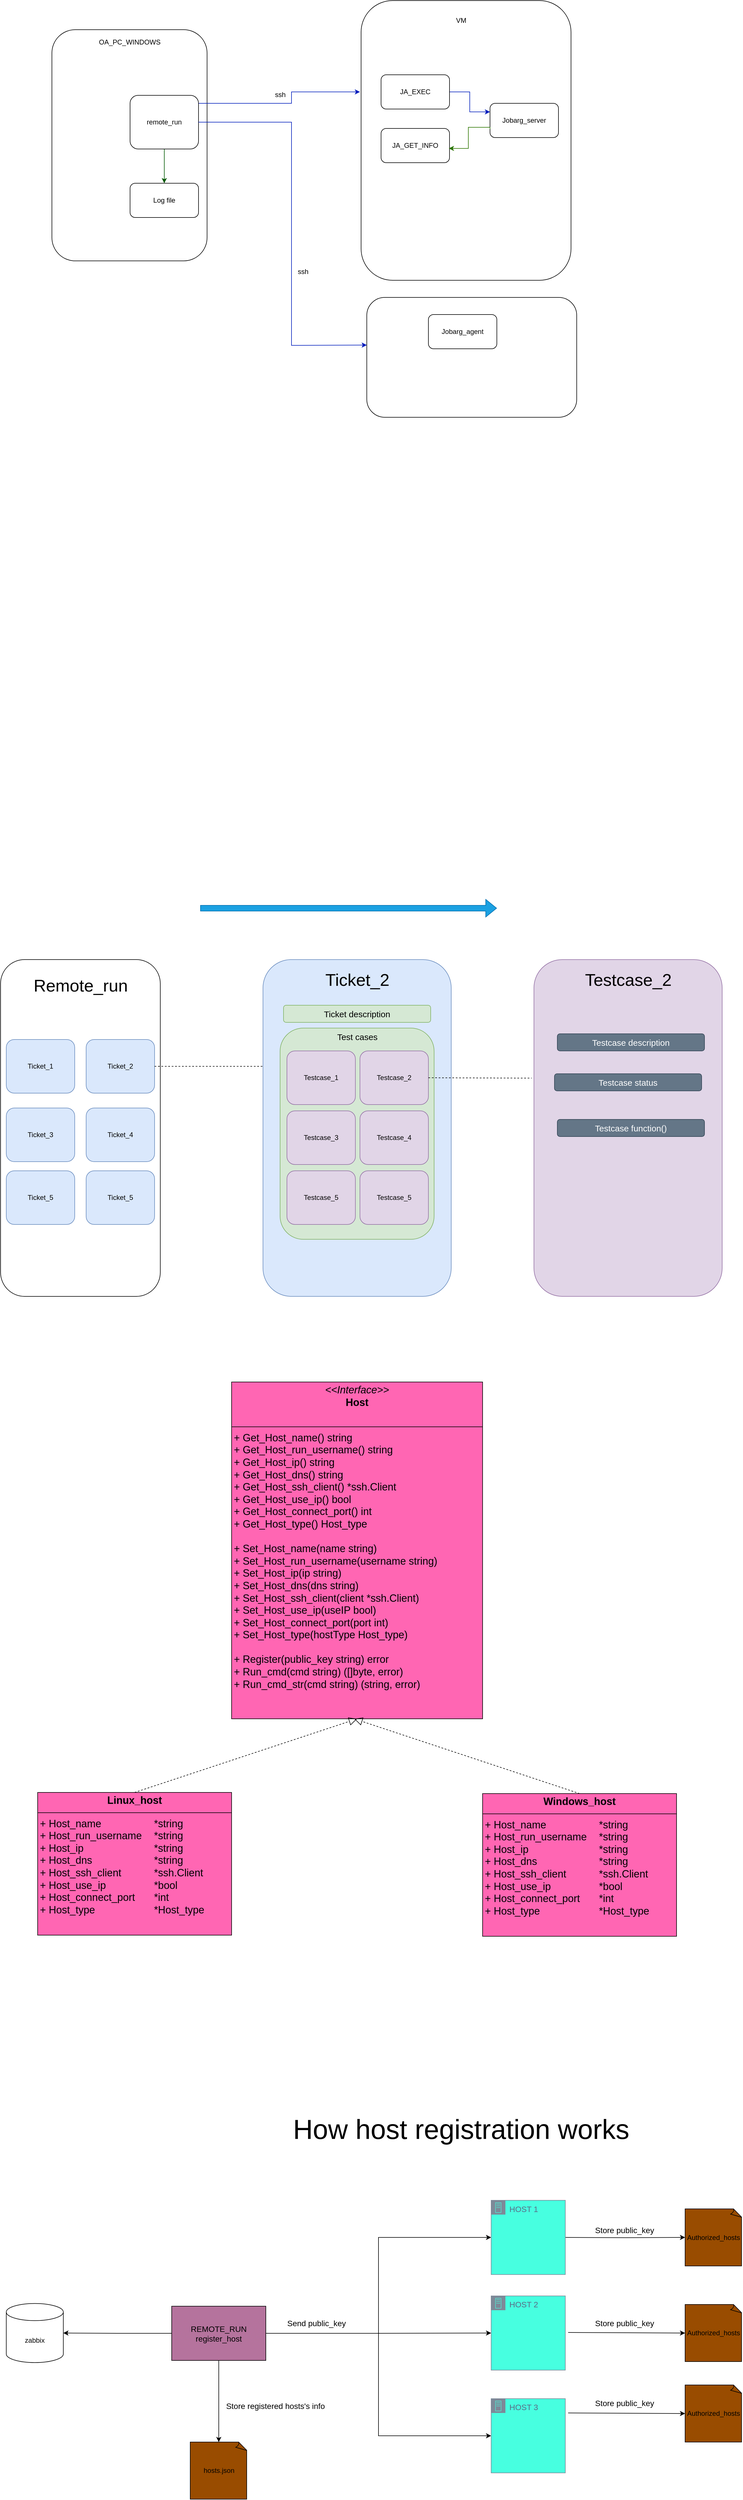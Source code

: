 <mxfile version="26.0.6">
  <diagram name="Page-1" id="TSFPr093VOYMbW9e3bXQ">
    <mxGraphModel dx="2819" dy="2034" grid="1" gridSize="10" guides="1" tooltips="1" connect="1" arrows="1" fold="1" page="1" pageScale="1" pageWidth="850" pageHeight="1100" math="0" shadow="0">
      <root>
        <mxCell id="0" />
        <mxCell id="1" parent="0" />
        <mxCell id="kgA7yNPBa3Pwn43wHURS-11" value="&lt;div align=&quot;center&quot;&gt;&lt;br&gt;&lt;/div&gt;" style="rounded=1;whiteSpace=wrap;html=1;fillColor=#dae8fc;strokeColor=#6c8ebf;" parent="1" vertex="1">
          <mxGeometry x="300" y="1100" width="330" height="590" as="geometry" />
        </mxCell>
        <mxCell id="kgA7yNPBa3Pwn43wHURS-24" value="" style="rounded=1;whiteSpace=wrap;html=1;fillColor=#d5e8d4;strokeColor=#82b366;" parent="1" vertex="1">
          <mxGeometry x="330" y="1220" width="270" height="370" as="geometry" />
        </mxCell>
        <mxCell id="kgA7yNPBa3Pwn43wHURS-1" value="&lt;div align=&quot;center&quot;&gt;&lt;br&gt;&lt;/div&gt;" style="rounded=1;whiteSpace=wrap;html=1;" parent="1" vertex="1">
          <mxGeometry x="-160" y="1100" width="280" height="590" as="geometry" />
        </mxCell>
        <mxCell id="kgA7yNPBa3Pwn43wHURS-2" value="&lt;span style=&quot;font-size: 30px;&quot;&gt;Remote_run&lt;/span&gt;" style="text;html=1;align=center;verticalAlign=middle;resizable=0;points=[];autosize=1;strokeColor=none;fillColor=none;" parent="1" vertex="1">
          <mxGeometry x="-115" y="1120" width="190" height="50" as="geometry" />
        </mxCell>
        <mxCell id="kgA7yNPBa3Pwn43wHURS-4" value="Ticket_1" style="rounded=1;whiteSpace=wrap;html=1;fillColor=#dae8fc;strokeColor=#6c8ebf;" parent="1" vertex="1">
          <mxGeometry x="-150" y="1240" width="120" height="94" as="geometry" />
        </mxCell>
        <mxCell id="kgA7yNPBa3Pwn43wHURS-5" value="Ticket_2" style="rounded=1;whiteSpace=wrap;html=1;fillColor=#dae8fc;strokeColor=#6c8ebf;" parent="1" vertex="1">
          <mxGeometry x="-10" y="1240" width="120" height="94" as="geometry" />
        </mxCell>
        <mxCell id="kgA7yNPBa3Pwn43wHURS-6" value="Ticket_4" style="rounded=1;whiteSpace=wrap;html=1;fillColor=#dae8fc;strokeColor=#6c8ebf;" parent="1" vertex="1">
          <mxGeometry x="-10" y="1360" width="120" height="94" as="geometry" />
        </mxCell>
        <mxCell id="kgA7yNPBa3Pwn43wHURS-8" value="Ticket_5" style="rounded=1;whiteSpace=wrap;html=1;fillColor=#dae8fc;strokeColor=#6c8ebf;" parent="1" vertex="1">
          <mxGeometry x="-150" y="1470" width="120" height="94" as="geometry" />
        </mxCell>
        <mxCell id="kgA7yNPBa3Pwn43wHURS-9" value="Ticket_5" style="rounded=1;whiteSpace=wrap;html=1;fillColor=#dae8fc;strokeColor=#6c8ebf;" parent="1" vertex="1">
          <mxGeometry x="-10" y="1470" width="120" height="94" as="geometry" />
        </mxCell>
        <mxCell id="kgA7yNPBa3Pwn43wHURS-10" value="Ticket_3" style="rounded=1;whiteSpace=wrap;html=1;fillColor=#dae8fc;strokeColor=#6c8ebf;" parent="1" vertex="1">
          <mxGeometry x="-150" y="1360" width="120" height="94" as="geometry" />
        </mxCell>
        <mxCell id="kgA7yNPBa3Pwn43wHURS-13" value="" style="endArrow=none;html=1;rounded=0;exitX=1;exitY=0.5;exitDx=0;exitDy=0;dashed=1;" parent="1" source="kgA7yNPBa3Pwn43wHURS-5" edge="1">
          <mxGeometry width="50" height="50" relative="1" as="geometry">
            <mxPoint x="140" y="1342.33" as="sourcePoint" />
            <mxPoint x="300" y="1287" as="targetPoint" />
          </mxGeometry>
        </mxCell>
        <mxCell id="kgA7yNPBa3Pwn43wHURS-14" value="&lt;span style=&quot;font-size: 30px;&quot;&gt;Ticket_2&lt;/span&gt;" style="text;html=1;align=center;verticalAlign=middle;resizable=0;points=[];autosize=1;strokeColor=none;fillColor=none;" parent="1" vertex="1">
          <mxGeometry x="395" y="1110" width="140" height="50" as="geometry" />
        </mxCell>
        <mxCell id="kgA7yNPBa3Pwn43wHURS-15" value="Testcase_1" style="rounded=1;whiteSpace=wrap;html=1;fillColor=#e1d5e7;strokeColor=#9673a6;" parent="1" vertex="1">
          <mxGeometry x="342" y="1260" width="120" height="94" as="geometry" />
        </mxCell>
        <mxCell id="kgA7yNPBa3Pwn43wHURS-16" value="Testcase_2" style="rounded=1;whiteSpace=wrap;html=1;fillColor=#e1d5e7;strokeColor=#9673a6;" parent="1" vertex="1">
          <mxGeometry x="470" y="1260" width="120" height="94" as="geometry" />
        </mxCell>
        <mxCell id="kgA7yNPBa3Pwn43wHURS-17" value="Testcase_4" style="rounded=1;whiteSpace=wrap;html=1;fillColor=#e1d5e7;strokeColor=#9673a6;" parent="1" vertex="1">
          <mxGeometry x="470" y="1365" width="120" height="94" as="geometry" />
        </mxCell>
        <mxCell id="kgA7yNPBa3Pwn43wHURS-18" value="Testcase_5" style="rounded=1;whiteSpace=wrap;html=1;fillColor=#e1d5e7;strokeColor=#9673a6;" parent="1" vertex="1">
          <mxGeometry x="342" y="1470" width="120" height="94" as="geometry" />
        </mxCell>
        <mxCell id="kgA7yNPBa3Pwn43wHURS-19" value="Testcase_5" style="rounded=1;whiteSpace=wrap;html=1;fillColor=#e1d5e7;strokeColor=#9673a6;" parent="1" vertex="1">
          <mxGeometry x="470" y="1470" width="120" height="94" as="geometry" />
        </mxCell>
        <mxCell id="kgA7yNPBa3Pwn43wHURS-20" value="Testcase_3" style="rounded=1;whiteSpace=wrap;html=1;fillColor=#e1d5e7;strokeColor=#9673a6;" parent="1" vertex="1">
          <mxGeometry x="342" y="1365" width="120" height="94" as="geometry" />
        </mxCell>
        <mxCell id="kgA7yNPBa3Pwn43wHURS-23" value="&lt;span style=&quot;font-size: 15px; text-wrap: nowrap;&quot;&gt;Ticket description&lt;/span&gt;" style="rounded=1;whiteSpace=wrap;html=1;fillColor=#d5e8d4;strokeColor=#82b366;" parent="1" vertex="1">
          <mxGeometry x="336" y="1180" width="258" height="30" as="geometry" />
        </mxCell>
        <mxCell id="kgA7yNPBa3Pwn43wHURS-25" value="&lt;span style=&quot;font-size: 15px;&quot;&gt;Test cases&lt;/span&gt;" style="text;html=1;align=center;verticalAlign=middle;resizable=0;points=[];autosize=1;strokeColor=none;fillColor=none;" parent="1" vertex="1">
          <mxGeometry x="420" y="1220" width="90" height="30" as="geometry" />
        </mxCell>
        <mxCell id="kgA7yNPBa3Pwn43wHURS-27" value="&lt;div align=&quot;center&quot;&gt;&lt;br&gt;&lt;/div&gt;" style="rounded=1;whiteSpace=wrap;html=1;fillColor=#e1d5e7;strokeColor=#9673a6;" parent="1" vertex="1">
          <mxGeometry x="775" y="1100" width="330" height="590" as="geometry" />
        </mxCell>
        <mxCell id="kgA7yNPBa3Pwn43wHURS-29" value="&lt;span style=&quot;font-size: 30px;&quot;&gt;Testcase_2&lt;/span&gt;" style="text;html=1;align=center;verticalAlign=middle;resizable=0;points=[];autosize=1;strokeColor=none;fillColor=none;" parent="1" vertex="1">
          <mxGeometry x="850" y="1110" width="180" height="50" as="geometry" />
        </mxCell>
        <mxCell id="kgA7yNPBa3Pwn43wHURS-36" value="&lt;span style=&quot;font-size: 15px; text-wrap: nowrap;&quot;&gt;Testcase description&lt;/span&gt;" style="rounded=1;whiteSpace=wrap;html=1;fillColor=#647687;strokeColor=#314354;fontColor=#ffffff;" parent="1" vertex="1">
          <mxGeometry x="816" y="1230" width="258" height="30" as="geometry" />
        </mxCell>
        <mxCell id="kgA7yNPBa3Pwn43wHURS-38" value="" style="endArrow=none;html=1;rounded=0;exitX=1;exitY=0.5;exitDx=0;exitDy=0;dashed=1;entryX=-0.012;entryY=0.352;entryDx=0;entryDy=0;entryPerimeter=0;" parent="1" source="kgA7yNPBa3Pwn43wHURS-16" target="kgA7yNPBa3Pwn43wHURS-27" edge="1">
          <mxGeometry width="50" height="50" relative="1" as="geometry">
            <mxPoint x="580" y="1070" as="sourcePoint" />
            <mxPoint x="770" y="1070" as="targetPoint" />
          </mxGeometry>
        </mxCell>
        <mxCell id="kgA7yNPBa3Pwn43wHURS-43" value="&lt;span style=&quot;font-size: 15px; text-wrap: nowrap;&quot;&gt;Testcase function()&lt;/span&gt;" style="rounded=1;whiteSpace=wrap;html=1;fillColor=#647687;strokeColor=#314354;fontColor=#ffffff;" parent="1" vertex="1">
          <mxGeometry x="816" y="1380" width="258" height="30" as="geometry" />
        </mxCell>
        <mxCell id="kgA7yNPBa3Pwn43wHURS-44" value="" style="shape=flexArrow;endArrow=classic;html=1;rounded=0;fillColor=#1ba1e2;strokeColor=#006EAF;" parent="1" edge="1">
          <mxGeometry width="50" height="50" relative="1" as="geometry">
            <mxPoint x="190" y="1010" as="sourcePoint" />
            <mxPoint x="710" y="1010" as="targetPoint" />
          </mxGeometry>
        </mxCell>
        <mxCell id="6So394KROS4OtmH6vHug-2" value="&lt;p style=&quot;margin: 4px 0px 0px; text-align: center; font-size: 18px;&quot;&gt;&lt;font style=&quot;font-size: 18px;&quot;&gt;&lt;i style=&quot;&quot;&gt;&amp;lt;&amp;lt;Interface&amp;gt;&amp;gt;&lt;/i&gt;&lt;br&gt;&lt;b&gt;Host&lt;/b&gt;&lt;/font&gt;&lt;/p&gt;&lt;p style=&quot;margin: 0px 0px 0px 4px; font-size: 18px;&quot;&gt;&lt;font style=&quot;font-size: 18px;&quot;&gt;&lt;br&gt;&lt;/font&gt;&lt;/p&gt;&lt;hr size=&quot;1&quot; style=&quot;border-style: solid; font-size: 18px;&quot;&gt;&lt;p style=&quot;margin: 0px 0px 0px 4px; font-size: 18px;&quot;&gt;&lt;span style=&quot;background-color: initial;&quot;&gt;+ Get_Host_name() string&lt;/span&gt;&lt;/p&gt;&lt;p style=&quot;margin: 0px 0px 0px 4px; font-size: 18px;&quot;&gt;&lt;font style=&quot;font-size: 18px;&quot;&gt;+ Get_Host_run_username() string&lt;/font&gt;&lt;/p&gt;&lt;p style=&quot;margin: 0px 0px 0px 4px; font-size: 18px;&quot;&gt;&lt;font style=&quot;font-size: 18px;&quot;&gt;+ Get_Host_ip() string&lt;/font&gt;&lt;/p&gt;&lt;p style=&quot;margin: 0px 0px 0px 4px; font-size: 18px;&quot;&gt;&lt;font style=&quot;font-size: 18px;&quot;&gt;+ Get_Host_dns() string&lt;/font&gt;&lt;/p&gt;&lt;p style=&quot;margin: 0px 0px 0px 4px; font-size: 18px;&quot;&gt;&lt;font style=&quot;font-size: 18px;&quot;&gt;+ Get_Host_ssh_client() *ssh.Client&lt;/font&gt;&lt;/p&gt;&lt;p style=&quot;margin: 0px 0px 0px 4px; font-size: 18px;&quot;&gt;&lt;font style=&quot;font-size: 18px;&quot;&gt;+ Get_Host_use_ip() bool&lt;/font&gt;&lt;/p&gt;&lt;p style=&quot;margin: 0px 0px 0px 4px; font-size: 18px;&quot;&gt;&lt;font style=&quot;font-size: 18px;&quot;&gt;+ Get_Host_connect_port() int&lt;/font&gt;&lt;/p&gt;&lt;p style=&quot;margin: 0px 0px 0px 4px; font-size: 18px;&quot;&gt;&lt;font style=&quot;font-size: 18px;&quot;&gt;+ Get_Host_type() Host_type&lt;/font&gt;&lt;/p&gt;&lt;p style=&quot;margin: 0px 0px 0px 4px; font-size: 18px;&quot;&gt;&lt;br&gt;&lt;/p&gt;&lt;p style=&quot;margin: 0px 0px 0px 4px; font-size: 18px;&quot;&gt;&lt;font style=&quot;font-size: 18px;&quot;&gt;+ Set_Host_name(name string)&lt;/font&gt;&lt;/p&gt;&lt;p style=&quot;margin: 0px 0px 0px 4px; font-size: 18px;&quot;&gt;&lt;font style=&quot;font-size: 18px;&quot;&gt;+ Set_Host_run_username(username string)&lt;/font&gt;&lt;/p&gt;&lt;p style=&quot;margin: 0px 0px 0px 4px; font-size: 18px;&quot;&gt;&lt;font style=&quot;font-size: 18px;&quot;&gt;+ Set_Host_ip(ip string)&lt;/font&gt;&lt;/p&gt;&lt;p style=&quot;margin: 0px 0px 0px 4px; font-size: 18px;&quot;&gt;&lt;font style=&quot;font-size: 18px;&quot;&gt;+ Set_Host_dns(dns string)&lt;/font&gt;&lt;/p&gt;&lt;p style=&quot;margin: 0px 0px 0px 4px; font-size: 18px;&quot;&gt;&lt;font style=&quot;font-size: 18px;&quot;&gt;+ Set_Host_ssh_client(client *ssh.Client)&lt;/font&gt;&lt;/p&gt;&lt;p style=&quot;margin: 0px 0px 0px 4px; font-size: 18px;&quot;&gt;&lt;font style=&quot;font-size: 18px;&quot;&gt;+ Set_Host_use_ip(useIP bool)&lt;/font&gt;&lt;/p&gt;&lt;p style=&quot;margin: 0px 0px 0px 4px; font-size: 18px;&quot;&gt;&lt;font style=&quot;font-size: 18px;&quot;&gt;+ Set_Host_connect_port(port int)&lt;/font&gt;&lt;/p&gt;&lt;p style=&quot;margin: 0px 0px 0px 4px; font-size: 18px;&quot;&gt;&lt;font style=&quot;font-size: 18px;&quot;&gt;+ Set_Host_type(hostType Host_type)&lt;/font&gt;&lt;/p&gt;&lt;p style=&quot;margin: 0px 0px 0px 4px; font-size: 18px;&quot;&gt;&lt;br&gt;&lt;/p&gt;&lt;p style=&quot;margin: 0px 0px 0px 4px; font-size: 18px;&quot;&gt;&lt;font style=&quot;font-size: 18px;&quot;&gt;+ Register(public_key string) error&amp;nbsp; &amp;nbsp; &amp;nbsp; &amp;nbsp;&lt;/font&gt;&lt;/p&gt;&lt;p style=&quot;margin: 0px 0px 0px 4px; font-size: 18px;&quot;&gt;&lt;font style=&quot;font-size: 18px;&quot;&gt;+ Run_cmd(cmd string) ([]byte, error)&amp;nbsp; &amp;nbsp; &amp;nbsp;&lt;/font&gt;&lt;/p&gt;&lt;p style=&quot;margin: 0px 0px 0px 4px; font-size: 18px;&quot;&gt;&lt;font style=&quot;font-size: 18px;&quot;&gt;+ Run_cmd_str(cmd string) (string, error)&lt;/font&gt;&lt;/p&gt;" style="verticalAlign=top;align=left;overflow=fill;html=1;whiteSpace=wrap;fillColor=#FF66B3;" parent="1" vertex="1">
          <mxGeometry x="245" y="1840" width="440" height="590" as="geometry" />
        </mxCell>
        <mxCell id="6So394KROS4OtmH6vHug-4" value="&lt;p style=&quot;margin: 4px 0px 0px; text-align: center; font-size: 18px;&quot;&gt;&lt;b&gt;Linux_host&lt;/b&gt;&lt;/p&gt;&lt;hr size=&quot;1&quot; style=&quot;border-style: solid; font-size: 18px;&quot;&gt;&lt;p style=&quot;margin: 0px 0px 0px 4px;&quot;&gt;&lt;span style=&quot;font-size: 18px;&quot;&gt;+ Host_name&amp;nbsp; &amp;nbsp; &amp;nbsp; &amp;nbsp; &amp;nbsp;&lt;span style=&quot;white-space:pre&quot;&gt;&#x9;&lt;span style=&quot;white-space: pre;&quot;&gt;&#x9;&lt;/span&gt;&lt;/span&gt;*string&lt;/span&gt;&lt;/p&gt;&lt;p style=&quot;margin: 0px 0px 0px 4px;&quot;&gt;&lt;span style=&quot;font-size: 18px;&quot;&gt;+ Host_run_username &lt;span style=&quot;white-space:pre&quot;&gt;&#x9;&lt;/span&gt;*string&amp;nbsp; &amp;nbsp; &amp;nbsp;&lt;/span&gt;&lt;/p&gt;&lt;p style=&quot;margin: 0px 0px 0px 4px;&quot;&gt;&lt;span style=&quot;font-size: 18px;&quot;&gt;+ Host_ip &lt;span style=&quot;white-space:pre&quot;&gt;&#x9;&lt;/span&gt;&amp;nbsp; &lt;span style=&quot;white-space:pre&quot;&gt;&#x9;&#x9;&lt;/span&gt;*string&lt;/span&gt;&lt;/p&gt;&lt;p style=&quot;margin: 0px 0px 0px 4px;&quot;&gt;&lt;span style=&quot;font-size: 18px;&quot;&gt;+ Host_dns&amp;nbsp; &amp;nbsp; &amp;nbsp; &amp;nbsp; &amp;nbsp; &lt;span style=&quot;white-space:pre&quot;&gt;&#x9;&lt;span style=&quot;white-space: pre;&quot;&gt;&#x9;&lt;/span&gt;&lt;/span&gt;*string&amp;nbsp; &amp;nbsp; &amp;nbsp;&lt;/span&gt;&lt;/p&gt;&lt;p style=&quot;margin: 0px 0px 0px 4px;&quot;&gt;&lt;span style=&quot;font-size: 18px;&quot;&gt;+ Host_ssh_client&amp;nbsp; &amp;nbsp;&lt;span style=&quot;white-space:pre&quot;&gt;&#x9;&lt;/span&gt;*ssh.Client&lt;/span&gt;&lt;/p&gt;&lt;p style=&quot;margin: 0px 0px 0px 4px;&quot;&gt;&lt;span style=&quot;font-size: 18px;&quot;&gt;+ Host_use_ip&amp;nbsp; &amp;nbsp; &amp;nbsp; &amp;nbsp;&lt;span style=&quot;white-space:pre&quot;&gt;&#x9;&lt;span style=&quot;white-space: pre;&quot;&gt;&#x9;&lt;/span&gt;&lt;/span&gt;*bool&lt;/span&gt;&lt;/p&gt;&lt;p style=&quot;margin: 0px 0px 0px 4px;&quot;&gt;&lt;span style=&quot;font-size: 18px;&quot;&gt;+ Host_connect_port &lt;span style=&quot;white-space:pre&quot;&gt;&#x9;&lt;/span&gt;*int&amp;nbsp; &amp;nbsp; &amp;nbsp; &amp;nbsp;&amp;nbsp;&lt;/span&gt;&lt;/p&gt;&lt;p style=&quot;margin: 0px 0px 0px 4px;&quot;&gt;&lt;span style=&quot;font-size: 18px;&quot;&gt;&lt;span style=&quot;background-color: initial;&quot;&gt;+ Host_type&amp;nbsp; &amp;nbsp; &amp;nbsp; &amp;nbsp; &amp;nbsp;&lt;/span&gt;&lt;span style=&quot;background-color: initial; white-space: pre;&quot;&gt;&#x9;&lt;span style=&quot;white-space: pre;&quot;&gt;&#x9;&lt;/span&gt;&lt;/span&gt;&lt;span style=&quot;background-color: initial;&quot;&gt;*Host_type&amp;nbsp;&lt;/span&gt;&lt;/span&gt;&lt;span style=&quot;font-size: 18px; background-color: initial;&quot;&gt;&amp;nbsp;&lt;/span&gt;&lt;/p&gt;&lt;p style=&quot;margin: 0px 0px 0px 4px; font-size: 18px;&quot;&gt;&lt;br&gt;&lt;/p&gt;" style="verticalAlign=top;align=left;overflow=fill;html=1;whiteSpace=wrap;fillColor=#FF66B3;" parent="1" vertex="1">
          <mxGeometry x="-95" y="2559" width="340" height="250" as="geometry" />
        </mxCell>
        <mxCell id="6So394KROS4OtmH6vHug-5" value="&lt;p style=&quot;margin: 4px 0px 0px; text-align: center; font-size: 18px;&quot;&gt;&lt;b&gt;Windows_host&lt;/b&gt;&lt;/p&gt;&lt;hr size=&quot;1&quot; style=&quot;border-style: solid; font-size: 18px;&quot;&gt;&lt;p style=&quot;margin: 0px 0px 0px 4px;&quot;&gt;&lt;span style=&quot;font-size: 18px;&quot;&gt;+ Host_name&amp;nbsp; &amp;nbsp; &amp;nbsp; &amp;nbsp; &amp;nbsp;&lt;span style=&quot;white-space:pre&quot;&gt;&#x9;&lt;span style=&quot;white-space: pre;&quot;&gt;&#x9;&lt;/span&gt;&lt;/span&gt;*string&lt;/span&gt;&lt;/p&gt;&lt;p style=&quot;margin: 0px 0px 0px 4px;&quot;&gt;&lt;span style=&quot;font-size: 18px;&quot;&gt;+ Host_run_username &lt;span style=&quot;white-space:pre&quot;&gt;&#x9;&lt;/span&gt;*string&amp;nbsp; &amp;nbsp; &amp;nbsp;&lt;/span&gt;&lt;/p&gt;&lt;p style=&quot;margin: 0px 0px 0px 4px;&quot;&gt;&lt;span style=&quot;font-size: 18px;&quot;&gt;+ Host_ip &lt;span style=&quot;white-space:pre&quot;&gt;&#x9;&lt;/span&gt;&amp;nbsp; &lt;span style=&quot;white-space:pre&quot;&gt;&#x9;&#x9;&lt;/span&gt;*string&lt;/span&gt;&lt;/p&gt;&lt;p style=&quot;margin: 0px 0px 0px 4px;&quot;&gt;&lt;span style=&quot;font-size: 18px;&quot;&gt;+ Host_dns&amp;nbsp; &amp;nbsp; &amp;nbsp; &amp;nbsp; &amp;nbsp; &lt;span style=&quot;white-space:pre&quot;&gt;&#x9;&lt;span style=&quot;white-space: pre;&quot;&gt;&#x9;&lt;/span&gt;&lt;/span&gt;*string&amp;nbsp; &amp;nbsp; &amp;nbsp;&lt;/span&gt;&lt;/p&gt;&lt;p style=&quot;margin: 0px 0px 0px 4px;&quot;&gt;&lt;span style=&quot;font-size: 18px;&quot;&gt;+ Host_ssh_client&amp;nbsp; &amp;nbsp;&lt;span style=&quot;white-space:pre&quot;&gt;&#x9;&lt;/span&gt;*ssh.Client&lt;/span&gt;&lt;/p&gt;&lt;p style=&quot;margin: 0px 0px 0px 4px;&quot;&gt;&lt;span style=&quot;font-size: 18px;&quot;&gt;+ Host_use_ip&amp;nbsp; &amp;nbsp; &amp;nbsp; &amp;nbsp;&lt;span style=&quot;white-space:pre&quot;&gt;&#x9;&lt;span style=&quot;white-space: pre;&quot;&gt;&#x9;&lt;/span&gt;&lt;/span&gt;*bool&lt;/span&gt;&lt;/p&gt;&lt;p style=&quot;margin: 0px 0px 0px 4px;&quot;&gt;&lt;span style=&quot;font-size: 18px;&quot;&gt;+ Host_connect_port &lt;span style=&quot;white-space:pre&quot;&gt;&#x9;&lt;/span&gt;*int&amp;nbsp; &amp;nbsp; &amp;nbsp; &amp;nbsp;&amp;nbsp;&lt;/span&gt;&lt;/p&gt;&lt;p style=&quot;margin: 0px 0px 0px 4px;&quot;&gt;&lt;span style=&quot;font-size: 18px;&quot;&gt;&lt;span style=&quot;background-color: initial;&quot;&gt;+ Host_type&amp;nbsp; &amp;nbsp; &amp;nbsp; &amp;nbsp; &amp;nbsp;&lt;/span&gt;&lt;span style=&quot;background-color: initial; white-space: pre;&quot;&gt;&#x9;&lt;span style=&quot;white-space: pre;&quot;&gt;&#x9;&lt;/span&gt;&lt;/span&gt;&lt;span style=&quot;background-color: initial;&quot;&gt;*Host_type&amp;nbsp;&lt;/span&gt;&lt;/span&gt;&lt;span style=&quot;font-size: 18px; background-color: initial;&quot;&gt;&amp;nbsp;&lt;/span&gt;&lt;/p&gt;&lt;p style=&quot;margin: 0px 0px 0px 4px; font-size: 18px;&quot;&gt;&lt;br&gt;&lt;/p&gt;" style="verticalAlign=top;align=left;overflow=fill;html=1;whiteSpace=wrap;fillColor=#FF66B3;" parent="1" vertex="1">
          <mxGeometry x="685" y="2561" width="340" height="250" as="geometry" />
        </mxCell>
        <mxCell id="6So394KROS4OtmH6vHug-7" value="" style="endArrow=block;dashed=1;endFill=0;endSize=12;html=1;rounded=0;exitX=0.5;exitY=0;exitDx=0;exitDy=0;entryX=0.5;entryY=1;entryDx=0;entryDy=0;" parent="1" source="6So394KROS4OtmH6vHug-4" target="6So394KROS4OtmH6vHug-2" edge="1">
          <mxGeometry width="160" relative="1" as="geometry">
            <mxPoint x="290" y="2740" as="sourcePoint" />
            <mxPoint x="450" y="2740" as="targetPoint" />
          </mxGeometry>
        </mxCell>
        <mxCell id="6So394KROS4OtmH6vHug-8" value="" style="endArrow=block;dashed=1;endFill=0;endSize=12;html=1;rounded=0;exitX=0.5;exitY=0;exitDx=0;exitDy=0;" parent="1" source="6So394KROS4OtmH6vHug-5" edge="1">
          <mxGeometry width="160" relative="1" as="geometry">
            <mxPoint x="260" y="2700" as="sourcePoint" />
            <mxPoint x="460" y="2430" as="targetPoint" />
          </mxGeometry>
        </mxCell>
        <mxCell id="6So394KROS4OtmH6vHug-9" value="&lt;font style=&quot;font-size: 48px;&quot;&gt;How host registration works&lt;/font&gt;&lt;div&gt;&lt;br&gt;&lt;/div&gt;" style="text;html=1;align=center;verticalAlign=middle;whiteSpace=wrap;rounded=0;" parent="1" vertex="1">
          <mxGeometry x="305" y="3121" width="685" height="70" as="geometry" />
        </mxCell>
        <mxCell id="6So394KROS4OtmH6vHug-33" style="edgeStyle=orthogonalEdgeStyle;rounded=0;orthogonalLoop=1;jettySize=auto;html=1;" parent="1" source="6So394KROS4OtmH6vHug-10" target="6So394KROS4OtmH6vHug-32" edge="1">
          <mxGeometry relative="1" as="geometry" />
        </mxCell>
        <mxCell id="6So394KROS4OtmH6vHug-38" style="edgeStyle=orthogonalEdgeStyle;rounded=0;orthogonalLoop=1;jettySize=auto;html=1;entryX=0;entryY=0.5;entryDx=0;entryDy=0;" parent="1" source="6So394KROS4OtmH6vHug-10" target="6So394KROS4OtmH6vHug-36" edge="1">
          <mxGeometry relative="1" as="geometry" />
        </mxCell>
        <mxCell id="6So394KROS4OtmH6vHug-39" style="edgeStyle=orthogonalEdgeStyle;rounded=0;orthogonalLoop=1;jettySize=auto;html=1;entryX=0;entryY=0.5;entryDx=0;entryDy=0;" parent="1" source="6So394KROS4OtmH6vHug-10" target="6So394KROS4OtmH6vHug-35" edge="1">
          <mxGeometry relative="1" as="geometry" />
        </mxCell>
        <mxCell id="6So394KROS4OtmH6vHug-40" style="edgeStyle=orthogonalEdgeStyle;rounded=0;orthogonalLoop=1;jettySize=auto;html=1;entryX=0;entryY=0.5;entryDx=0;entryDy=0;" parent="1" source="6So394KROS4OtmH6vHug-10" target="6So394KROS4OtmH6vHug-37" edge="1">
          <mxGeometry relative="1" as="geometry" />
        </mxCell>
        <mxCell id="6So394KROS4OtmH6vHug-10" value="&lt;font style=&quot;font-size: 14px;&quot;&gt;REMOTE_RUN register_host&lt;/font&gt;" style="rounded=0;whiteSpace=wrap;html=1;fillColor=#B5739D;" parent="1" vertex="1">
          <mxGeometry x="140" y="3459" width="165" height="95" as="geometry" />
        </mxCell>
        <mxCell id="6So394KROS4OtmH6vHug-14" value="Authorized_hosts" style="whiteSpace=wrap;html=1;shape=mxgraph.basic.document;fillColor=#994C00;" parent="1" vertex="1">
          <mxGeometry x="1040" y="3288.5" width="100" height="100" as="geometry" />
        </mxCell>
        <mxCell id="6So394KROS4OtmH6vHug-22" style="edgeStyle=orthogonalEdgeStyle;rounded=0;orthogonalLoop=1;jettySize=auto;html=1;" parent="1" target="6So394KROS4OtmH6vHug-19" edge="1">
          <mxGeometry relative="1" as="geometry">
            <mxPoint x="835" y="3646" as="sourcePoint" />
          </mxGeometry>
        </mxCell>
        <mxCell id="6So394KROS4OtmH6vHug-18" value="Authorized_hosts" style="whiteSpace=wrap;html=1;shape=mxgraph.basic.document;fillColor=#994C00;" parent="1" vertex="1">
          <mxGeometry x="1040" y="3456" width="100" height="100" as="geometry" />
        </mxCell>
        <mxCell id="6So394KROS4OtmH6vHug-19" value="Authorized_hosts" style="whiteSpace=wrap;html=1;shape=mxgraph.basic.document;fillColor=#994C00;" parent="1" vertex="1">
          <mxGeometry x="1040" y="3597" width="100" height="100" as="geometry" />
        </mxCell>
        <mxCell id="6So394KROS4OtmH6vHug-20" style="edgeStyle=orthogonalEdgeStyle;rounded=0;orthogonalLoop=1;jettySize=auto;html=1;entryX=0;entryY=0.5;entryDx=0;entryDy=0;entryPerimeter=0;" parent="1" target="6So394KROS4OtmH6vHug-14" edge="1">
          <mxGeometry relative="1" as="geometry">
            <mxPoint x="830" y="3338.5" as="sourcePoint" />
          </mxGeometry>
        </mxCell>
        <mxCell id="6So394KROS4OtmH6vHug-21" style="edgeStyle=orthogonalEdgeStyle;rounded=0;orthogonalLoop=1;jettySize=auto;html=1;entryX=0;entryY=0.5;entryDx=0;entryDy=0;entryPerimeter=0;" parent="1" target="6So394KROS4OtmH6vHug-18" edge="1">
          <mxGeometry relative="1" as="geometry">
            <mxPoint x="835" y="3505.0" as="sourcePoint" />
          </mxGeometry>
        </mxCell>
        <mxCell id="6So394KROS4OtmH6vHug-26" value="&lt;font style=&quot;font-size: 14px;&quot;&gt;Send public_key&lt;/font&gt;" style="text;html=1;align=center;verticalAlign=middle;whiteSpace=wrap;rounded=0;" parent="1" vertex="1">
          <mxGeometry x="330" y="3451" width="128" height="75" as="geometry" />
        </mxCell>
        <mxCell id="6So394KROS4OtmH6vHug-28" value="&lt;font style=&quot;font-size: 14px;&quot;&gt;Store public_key&lt;/font&gt;" style="text;html=1;align=center;verticalAlign=middle;whiteSpace=wrap;rounded=0;" parent="1" vertex="1">
          <mxGeometry x="870" y="3288.5" width="128" height="75" as="geometry" />
        </mxCell>
        <mxCell id="6So394KROS4OtmH6vHug-29" value="&lt;font style=&quot;font-size: 14px;&quot;&gt;Store public_key&lt;/font&gt;" style="text;html=1;align=center;verticalAlign=middle;whiteSpace=wrap;rounded=0;" parent="1" vertex="1">
          <mxGeometry x="870" y="3451" width="128" height="75" as="geometry" />
        </mxCell>
        <mxCell id="6So394KROS4OtmH6vHug-31" value="&lt;font style=&quot;font-size: 14px;&quot;&gt;Store public_key&lt;/font&gt;" style="text;html=1;align=center;verticalAlign=middle;whiteSpace=wrap;rounded=0;" parent="1" vertex="1">
          <mxGeometry x="870" y="3591" width="128" height="75" as="geometry" />
        </mxCell>
        <mxCell id="6So394KROS4OtmH6vHug-32" value="hosts.json" style="whiteSpace=wrap;html=1;shape=mxgraph.basic.document;fillColor=#994C00;" parent="1" vertex="1">
          <mxGeometry x="172.5" y="3697" width="100" height="100" as="geometry" />
        </mxCell>
        <mxCell id="6So394KROS4OtmH6vHug-34" value="&lt;span style=&quot;font-size: 14px;&quot;&gt;Store registered hosts&#39;s info&lt;/span&gt;" style="text;html=1;align=center;verticalAlign=middle;whiteSpace=wrap;rounded=0;" parent="1" vertex="1">
          <mxGeometry x="224" y="3597" width="196" height="73" as="geometry" />
        </mxCell>
        <mxCell id="6So394KROS4OtmH6vHug-35" value="&lt;font style=&quot;font-size: 14px;&quot;&gt;HOST 1&lt;/font&gt;" style="points=[[0,0],[0.25,0],[0.5,0],[0.75,0],[1,0],[1,0.25],[1,0.5],[1,0.75],[1,1],[0.75,1],[0.5,1],[0.25,1],[0,1],[0,0.75],[0,0.5],[0,0.25]];outlineConnect=0;gradientColor=none;html=1;whiteSpace=wrap;fontSize=12;fontStyle=0;container=1;pointerEvents=0;collapsible=0;recursiveResize=0;shape=mxgraph.aws4.group;grIcon=mxgraph.aws4.group_on_premise;strokeColor=#7D8998;fillColor=#47FFE0;verticalAlign=top;align=left;spacingLeft=30;fontColor=#5A6C86;dashed=0;" parent="1" vertex="1">
          <mxGeometry x="700" y="3273.5" width="130" height="130" as="geometry" />
        </mxCell>
        <mxCell id="6So394KROS4OtmH6vHug-36" value="&lt;font style=&quot;font-size: 14px;&quot;&gt;HOST 2&lt;/font&gt;" style="points=[[0,0],[0.25,0],[0.5,0],[0.75,0],[1,0],[1,0.25],[1,0.5],[1,0.75],[1,1],[0.75,1],[0.5,1],[0.25,1],[0,1],[0,0.75],[0,0.5],[0,0.25]];outlineConnect=0;gradientColor=none;html=1;whiteSpace=wrap;fontSize=12;fontStyle=0;container=1;pointerEvents=0;collapsible=0;recursiveResize=0;shape=mxgraph.aws4.group;grIcon=mxgraph.aws4.group_on_premise;strokeColor=#7D8998;fillColor=#47FFE0;verticalAlign=top;align=left;spacingLeft=30;fontColor=#5A6C86;dashed=0;" parent="1" vertex="1">
          <mxGeometry x="700" y="3441" width="130" height="130" as="geometry" />
        </mxCell>
        <mxCell id="6So394KROS4OtmH6vHug-37" value="&lt;font style=&quot;font-size: 14px;&quot;&gt;HOST 3&lt;/font&gt;" style="points=[[0,0],[0.25,0],[0.5,0],[0.75,0],[1,0],[1,0.25],[1,0.5],[1,0.75],[1,1],[0.75,1],[0.5,1],[0.25,1],[0,1],[0,0.75],[0,0.5],[0,0.25]];outlineConnect=0;gradientColor=none;html=1;whiteSpace=wrap;fontSize=12;fontStyle=0;container=1;pointerEvents=0;collapsible=0;recursiveResize=0;shape=mxgraph.aws4.group;grIcon=mxgraph.aws4.group_on_premise;strokeColor=#7D8998;fillColor=#47FFE0;verticalAlign=top;align=left;spacingLeft=30;fontColor=#5A6C86;dashed=0;" parent="1" vertex="1">
          <mxGeometry x="700" y="3621" width="130" height="130" as="geometry" />
        </mxCell>
        <mxCell id="wPXMVKYO-N_IqByuDJhQ-1" value="&lt;span style=&quot;font-size: 15px; text-wrap: nowrap;&quot;&gt;Testcase status&lt;/span&gt;" style="rounded=1;whiteSpace=wrap;html=1;fillColor=#647687;strokeColor=#314354;fontColor=#ffffff;" vertex="1" parent="1">
          <mxGeometry x="811" y="1300" width="258" height="30" as="geometry" />
        </mxCell>
        <mxCell id="wPXMVKYO-N_IqByuDJhQ-12" value="&lt;div align=&quot;center&quot;&gt;&lt;br&gt;&lt;/div&gt;" style="rounded=1;whiteSpace=wrap;html=1;" vertex="1" parent="1">
          <mxGeometry x="482" y="-60" width="368" height="210" as="geometry" />
        </mxCell>
        <mxCell id="wPXMVKYO-N_IqByuDJhQ-13" value="&lt;div align=&quot;center&quot;&gt;&lt;br&gt;&lt;/div&gt;" style="rounded=1;whiteSpace=wrap;html=1;" vertex="1" parent="1">
          <mxGeometry x="472" y="-580" width="368" height="490" as="geometry" />
        </mxCell>
        <mxCell id="wPXMVKYO-N_IqByuDJhQ-14" value="&lt;div align=&quot;center&quot;&gt;&lt;br&gt;&lt;/div&gt;" style="rounded=1;whiteSpace=wrap;html=1;" vertex="1" parent="1">
          <mxGeometry x="-70" y="-529" width="272" height="405" as="geometry" />
        </mxCell>
        <mxCell id="wPXMVKYO-N_IqByuDJhQ-15" style="edgeStyle=orthogonalEdgeStyle;rounded=0;orthogonalLoop=1;jettySize=auto;html=1;fillColor=#0050ef;strokeColor=#001DBC;" edge="1" parent="1">
          <mxGeometry relative="1" as="geometry">
            <mxPoint x="187.0" y="-385" as="sourcePoint" />
            <mxPoint x="470" y="-420" as="targetPoint" />
            <Array as="points">
              <mxPoint x="187" y="-400" />
              <mxPoint x="350" y="-400" />
              <mxPoint x="350" y="-420" />
            </Array>
          </mxGeometry>
        </mxCell>
        <mxCell id="wPXMVKYO-N_IqByuDJhQ-16" style="edgeStyle=orthogonalEdgeStyle;rounded=0;orthogonalLoop=1;jettySize=auto;html=1;entryX=0.5;entryY=0;entryDx=0;entryDy=0;fillColor=#008a00;strokeColor=#005700;" edge="1" source="wPXMVKYO-N_IqByuDJhQ-17" target="wPXMVKYO-N_IqByuDJhQ-30" parent="1">
          <mxGeometry relative="1" as="geometry" />
        </mxCell>
        <mxCell id="wPXMVKYO-N_IqByuDJhQ-17" value="remote_run" style="rounded=1;whiteSpace=wrap;html=1;" vertex="1" parent="1">
          <mxGeometry x="67" y="-414" width="120" height="94" as="geometry" />
        </mxCell>
        <mxCell id="wPXMVKYO-N_IqByuDJhQ-18" value="OA_PC_WINDOWS" style="text;html=1;align=center;verticalAlign=middle;resizable=0;points=[];autosize=1;strokeColor=none;fillColor=none;" vertex="1" parent="1">
          <mxGeometry x="1" y="-522" width="130" height="30" as="geometry" />
        </mxCell>
        <mxCell id="wPXMVKYO-N_IqByuDJhQ-19" value="&lt;div&gt;VM&lt;/div&gt;" style="text;html=1;align=center;verticalAlign=middle;resizable=0;points=[];autosize=1;strokeColor=none;fillColor=none;" vertex="1" parent="1">
          <mxGeometry x="627" y="-560" width="40" height="30" as="geometry" />
        </mxCell>
        <mxCell id="wPXMVKYO-N_IqByuDJhQ-21" value="Jobarg_server" style="rounded=1;whiteSpace=wrap;html=1;" vertex="1" parent="1">
          <mxGeometry x="698" y="-400" width="120" height="60" as="geometry" />
        </mxCell>
        <mxCell id="wPXMVKYO-N_IqByuDJhQ-22" value="ssh" style="text;html=1;align=center;verticalAlign=middle;resizable=0;points=[];autosize=1;strokeColor=none;fillColor=none;" vertex="1" parent="1">
          <mxGeometry x="310" y="-430" width="40" height="30" as="geometry" />
        </mxCell>
        <mxCell id="wPXMVKYO-N_IqByuDJhQ-23" style="edgeStyle=orthogonalEdgeStyle;rounded=0;orthogonalLoop=1;jettySize=auto;html=1;entryX=0;entryY=0.25;entryDx=0;entryDy=0;fillColor=#0050ef;strokeColor=#001DBC;" edge="1" source="wPXMVKYO-N_IqByuDJhQ-24" target="wPXMVKYO-N_IqByuDJhQ-21" parent="1">
          <mxGeometry relative="1" as="geometry" />
        </mxCell>
        <mxCell id="wPXMVKYO-N_IqByuDJhQ-24" value="JA_EXEC" style="rounded=1;whiteSpace=wrap;html=1;" vertex="1" parent="1">
          <mxGeometry x="507" y="-450" width="120" height="60" as="geometry" />
        </mxCell>
        <mxCell id="wPXMVKYO-N_IqByuDJhQ-25" value="&lt;div&gt;JA_GET_INFO&lt;/div&gt;" style="rounded=1;whiteSpace=wrap;html=1;" vertex="1" parent="1">
          <mxGeometry x="507" y="-356" width="120" height="60" as="geometry" />
        </mxCell>
        <mxCell id="wPXMVKYO-N_IqByuDJhQ-26" style="edgeStyle=orthogonalEdgeStyle;rounded=0;orthogonalLoop=1;jettySize=auto;html=1;entryX=0.99;entryY=0.4;entryDx=0;entryDy=0;entryPerimeter=0;fillColor=#60a917;strokeColor=#2D7600;exitX=0;exitY=0.75;exitDx=0;exitDy=0;" edge="1" source="wPXMVKYO-N_IqByuDJhQ-21" parent="1">
          <mxGeometry relative="1" as="geometry">
            <mxPoint x="690" y="-358" as="sourcePoint" />
            <mxPoint x="625.8" y="-321.0" as="targetPoint" />
            <Array as="points">
              <mxPoint x="698" y="-358" />
              <mxPoint x="660" y="-358" />
              <mxPoint x="660" y="-321" />
            </Array>
          </mxGeometry>
        </mxCell>
        <mxCell id="wPXMVKYO-N_IqByuDJhQ-29" style="edgeStyle=orthogonalEdgeStyle;rounded=0;orthogonalLoop=1;jettySize=auto;html=1;exitX=0.5;exitY=1;exitDx=0;exitDy=0;" edge="1" source="wPXMVKYO-N_IqByuDJhQ-21" target="wPXMVKYO-N_IqByuDJhQ-21" parent="1">
          <mxGeometry relative="1" as="geometry" />
        </mxCell>
        <mxCell id="wPXMVKYO-N_IqByuDJhQ-30" value="Log file" style="rounded=1;whiteSpace=wrap;html=1;" vertex="1" parent="1">
          <mxGeometry x="67" y="-260" width="120" height="60" as="geometry" />
        </mxCell>
        <mxCell id="wPXMVKYO-N_IqByuDJhQ-35" value="Jobarg_agent" style="rounded=1;whiteSpace=wrap;html=1;" vertex="1" parent="1">
          <mxGeometry x="590" y="-30" width="120" height="60" as="geometry" />
        </mxCell>
        <mxCell id="wPXMVKYO-N_IqByuDJhQ-36" style="edgeStyle=orthogonalEdgeStyle;rounded=0;orthogonalLoop=1;jettySize=auto;html=1;fillColor=#0050ef;strokeColor=#001DBC;exitX=1;exitY=0.5;exitDx=0;exitDy=0;" edge="1" parent="1" source="wPXMVKYO-N_IqByuDJhQ-17">
          <mxGeometry relative="1" as="geometry">
            <mxPoint x="162" as="sourcePoint" />
            <mxPoint x="482" y="23.5" as="targetPoint" />
            <Array as="points">
              <mxPoint x="350" y="-367" />
              <mxPoint x="350" y="24" />
              <mxPoint x="362" y="24" />
            </Array>
          </mxGeometry>
        </mxCell>
        <mxCell id="wPXMVKYO-N_IqByuDJhQ-37" value="ssh" style="text;html=1;align=center;verticalAlign=middle;resizable=0;points=[];autosize=1;strokeColor=none;fillColor=none;" vertex="1" parent="1">
          <mxGeometry x="350" y="-120" width="40" height="30" as="geometry" />
        </mxCell>
        <mxCell id="wPXMVKYO-N_IqByuDJhQ-38" value="zabbix" style="shape=cylinder3;whiteSpace=wrap;html=1;boundedLbl=1;backgroundOutline=1;size=15;" vertex="1" parent="1">
          <mxGeometry x="-150" y="3454.25" width="100" height="103.5" as="geometry" />
        </mxCell>
        <mxCell id="wPXMVKYO-N_IqByuDJhQ-39" style="edgeStyle=orthogonalEdgeStyle;rounded=0;orthogonalLoop=1;jettySize=auto;html=1;entryX=1;entryY=0.5;entryDx=0;entryDy=0;entryPerimeter=0;" edge="1" parent="1" source="6So394KROS4OtmH6vHug-10" target="wPXMVKYO-N_IqByuDJhQ-38">
          <mxGeometry relative="1" as="geometry" />
        </mxCell>
      </root>
    </mxGraphModel>
  </diagram>
</mxfile>
